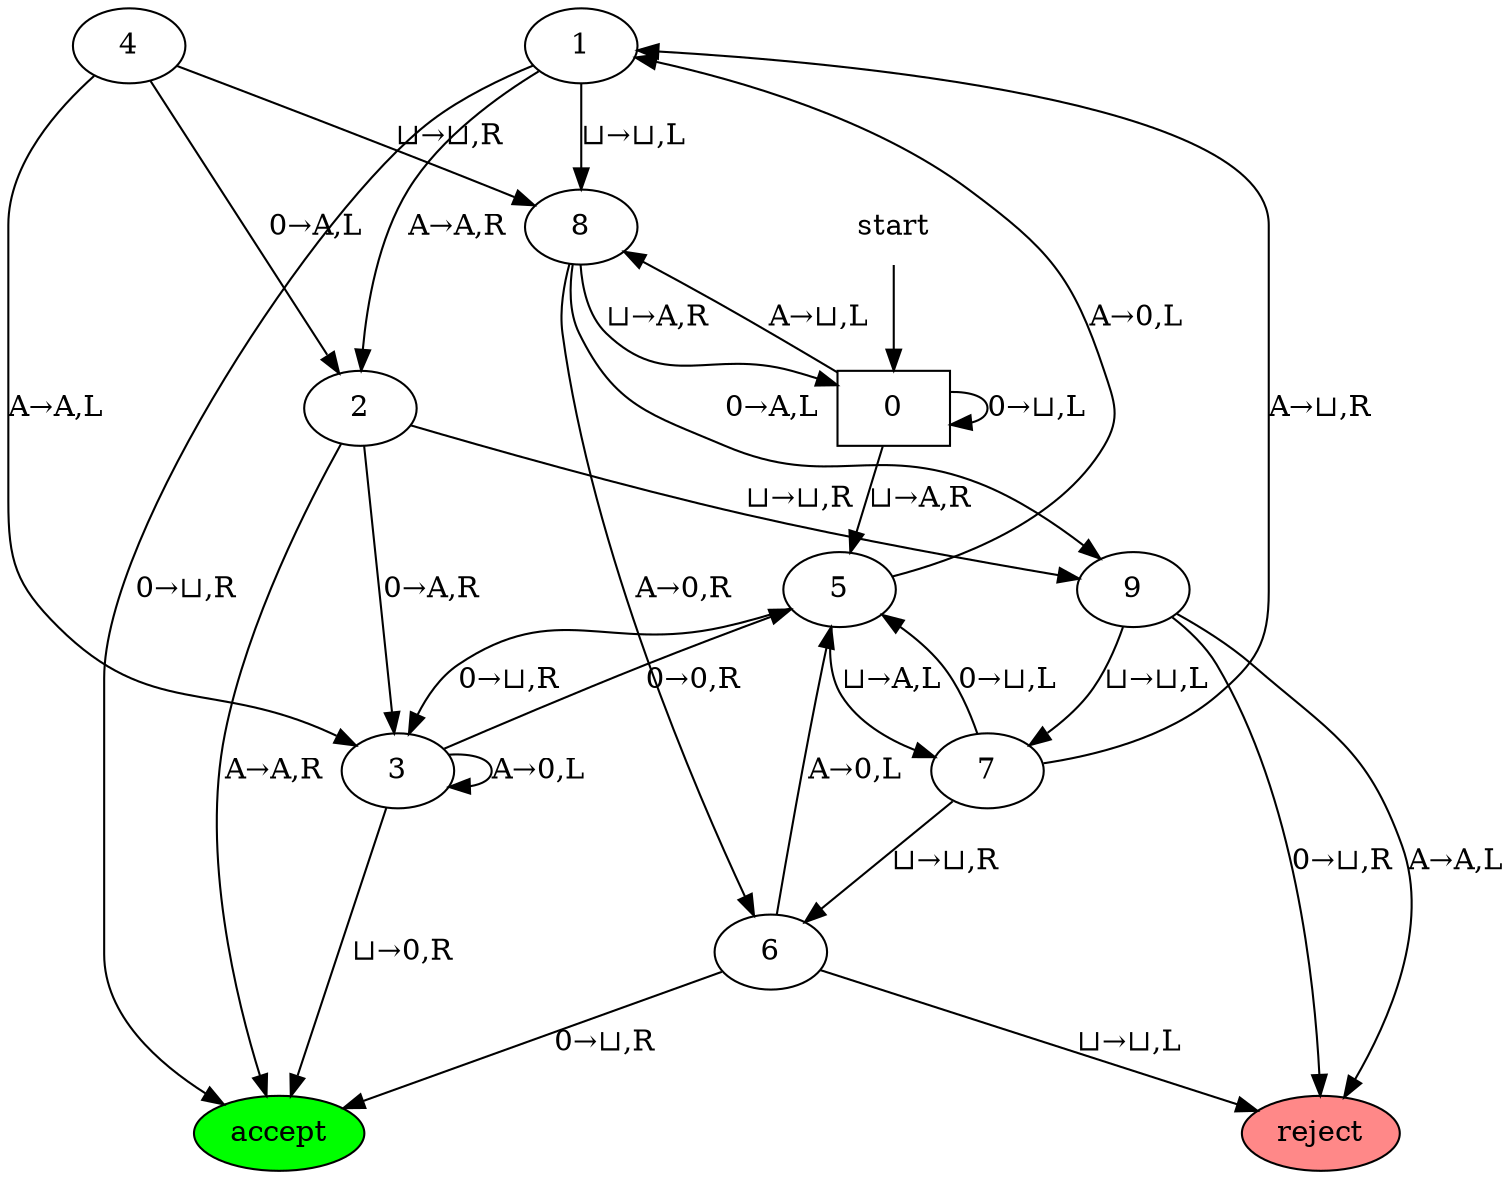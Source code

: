 digraph {
{
	10[fillcolor=green style=filled label="accept" group="flow"];
	11[fillcolor="#ff8888" style=filled label="reject" group="flow"];
	0[shape="box" group="flow"];
	start[shape=plaintext label="start" group="flow"];
}
{rank=same 10 11}
start -> 0;
0 -> 0[label="0→⊔,L"];
0 -> 8[label="A→⊔,L"];
0 -> 5[label="⊔→A,R"];
1 -> 10[label="0→⊔,R"];
1 -> 2[label="A→A,R"];
1 -> 8[label="⊔→⊔,L"];
2 -> 3[label="0→A,R"];
2 -> 10[label="A→A,R"];
2 -> 9[label="⊔→⊔,R"];
3 -> 5[label="0→0,R"];
3 -> 3[label="A→0,L"];
3 -> 10[label="⊔→0,R"];
4 -> 2[label="0→A,L"];
4 -> 3[label="A→A,L"];
4 -> 8[label="⊔→⊔,R"];
5 -> 3[label="0→⊔,R"];
5 -> 1[label="A→0,L"];
5 -> 7[label="⊔→A,L"];
6 -> 10[label="0→⊔,R"];
6 -> 5[label="A→0,L"];
6 -> 11[label="⊔→⊔,L"];
7 -> 5[label="0→⊔,L"];
7 -> 1[label="A→⊔,R"];
7 -> 6[label="⊔→⊔,R"];
8 -> 9[label="0→A,L"];
8 -> 6[label="A→0,R"];
8 -> 0[label="⊔→A,R"];
9 -> 11[label="0→⊔,R"];
9 -> 11[label="A→A,L"];
9 -> 7[label="⊔→⊔,L"];
}